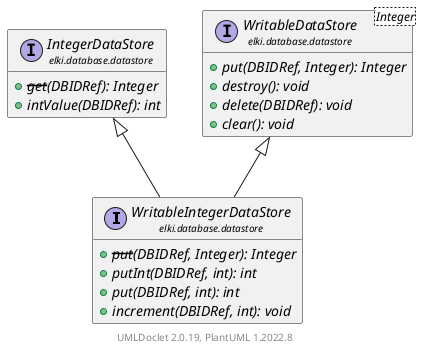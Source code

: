@startuml
    remove .*\.(Instance|Par|Parameterizer|Factory)$
    set namespaceSeparator none
    hide empty fields
    hide empty methods

    interface "<size:14>WritableIntegerDataStore\n<size:10>elki.database.datastore" as elki.database.datastore.WritableIntegerDataStore [[WritableIntegerDataStore.html]] {
        {abstract} +--put--(DBIDRef, Integer): Integer
        {abstract} +putInt(DBIDRef, int): int
        {abstract} +put(DBIDRef, int): int
        {abstract} +increment(DBIDRef, int): void
    }

    interface "<size:14>IntegerDataStore\n<size:10>elki.database.datastore" as elki.database.datastore.IntegerDataStore [[IntegerDataStore.html]] {
        {abstract} +--get--(DBIDRef): Integer
        {abstract} +intValue(DBIDRef): int
    }
    interface "<size:14>WritableDataStore\n<size:10>elki.database.datastore" as elki.database.datastore.WritableDataStore<Integer> [[WritableDataStore.html]] {
        {abstract} +put(DBIDRef, Integer): Integer
        {abstract} +destroy(): void
        {abstract} +delete(DBIDRef): void
        {abstract} +clear(): void
    }

    elki.database.datastore.IntegerDataStore <|-- elki.database.datastore.WritableIntegerDataStore
    elki.database.datastore.WritableDataStore <|-- elki.database.datastore.WritableIntegerDataStore

    center footer UMLDoclet 2.0.19, PlantUML 1.2022.8
@enduml
